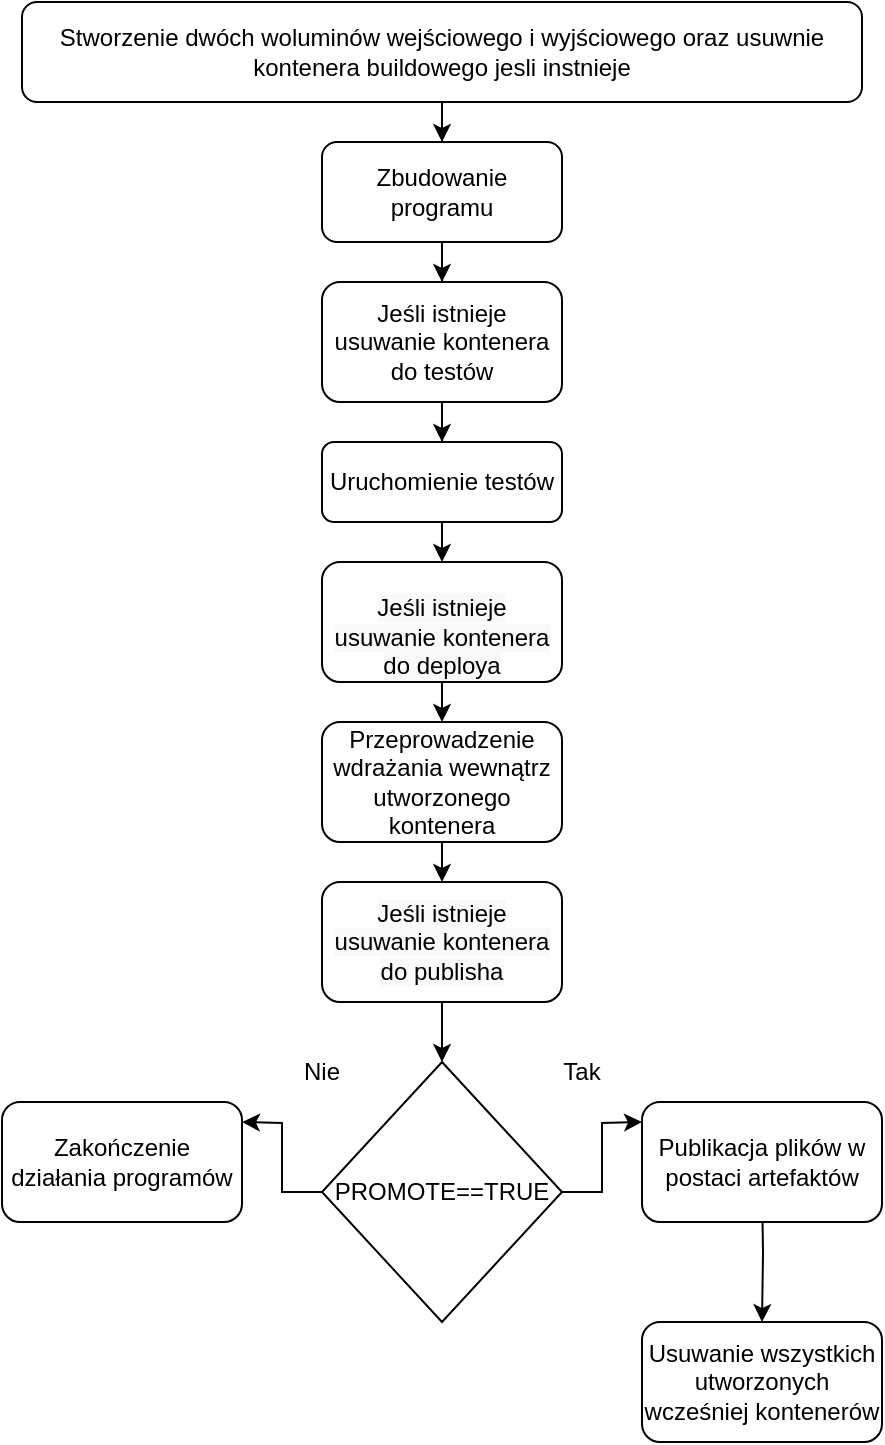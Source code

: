 <mxfile version="18.0.5" type="device"><diagram id="5dtN2lmql0e5MeEoEPmb" name="Page-1"><mxGraphModel dx="1483" dy="1868" grid="1" gridSize="10" guides="1" tooltips="1" connect="1" arrows="1" fold="1" page="1" pageScale="1" pageWidth="827" pageHeight="1169" math="0" shadow="0"><root><mxCell id="0"/><mxCell id="1" parent="0"/><mxCell id="K2R3EDXMdGrGYOBKOW0H-5" style="edgeStyle=orthogonalEdgeStyle;rounded=0;orthogonalLoop=1;jettySize=auto;html=1;exitX=0.5;exitY=1;exitDx=0;exitDy=0;" edge="1" parent="1" source="K2R3EDXMdGrGYOBKOW0H-2" target="K2R3EDXMdGrGYOBKOW0H-4"><mxGeometry relative="1" as="geometry"/></mxCell><mxCell id="K2R3EDXMdGrGYOBKOW0H-2" value="Stworzenie dwóch woluminów wejściowego i wyjściowego oraz usuwnie kontenera buildowego jesli instnieje" style="rounded=1;whiteSpace=wrap;html=1;" vertex="1" parent="1"><mxGeometry x="150" y="-240" width="420" height="50" as="geometry"/></mxCell><mxCell id="K2R3EDXMdGrGYOBKOW0H-7" style="edgeStyle=orthogonalEdgeStyle;rounded=0;orthogonalLoop=1;jettySize=auto;html=1;exitX=0.5;exitY=1;exitDx=0;exitDy=0;" edge="1" parent="1" source="K2R3EDXMdGrGYOBKOW0H-4" target="K2R3EDXMdGrGYOBKOW0H-6"><mxGeometry relative="1" as="geometry"/></mxCell><mxCell id="K2R3EDXMdGrGYOBKOW0H-4" value="Zbudowanie programu" style="rounded=1;whiteSpace=wrap;html=1;" vertex="1" parent="1"><mxGeometry x="300" y="-170" width="120" height="50" as="geometry"/></mxCell><mxCell id="K2R3EDXMdGrGYOBKOW0H-11" value="" style="edgeStyle=orthogonalEdgeStyle;rounded=0;orthogonalLoop=1;jettySize=auto;html=1;" edge="1" parent="1" source="K2R3EDXMdGrGYOBKOW0H-6" target="K2R3EDXMdGrGYOBKOW0H-10"><mxGeometry relative="1" as="geometry"/></mxCell><mxCell id="K2R3EDXMdGrGYOBKOW0H-6" value="Jeśli istnieje usuwanie kontenera do testów" style="rounded=1;whiteSpace=wrap;html=1;" vertex="1" parent="1"><mxGeometry x="300" y="-100" width="120" height="60" as="geometry"/></mxCell><mxCell id="K2R3EDXMdGrGYOBKOW0H-14" style="edgeStyle=orthogonalEdgeStyle;rounded=0;orthogonalLoop=1;jettySize=auto;html=1;exitX=0.5;exitY=1;exitDx=0;exitDy=0;entryX=0.5;entryY=0;entryDx=0;entryDy=0;" edge="1" parent="1" source="K2R3EDXMdGrGYOBKOW0H-10" target="K2R3EDXMdGrGYOBKOW0H-13"><mxGeometry relative="1" as="geometry"/></mxCell><mxCell id="K2R3EDXMdGrGYOBKOW0H-10" value="Uruchomienie testów" style="rounded=1;whiteSpace=wrap;html=1;" vertex="1" parent="1"><mxGeometry x="300" y="-20" width="120" height="40" as="geometry"/></mxCell><mxCell id="K2R3EDXMdGrGYOBKOW0H-18" style="edgeStyle=orthogonalEdgeStyle;rounded=0;orthogonalLoop=1;jettySize=auto;html=1;exitX=0.5;exitY=1;exitDx=0;exitDy=0;entryX=0.5;entryY=0;entryDx=0;entryDy=0;" edge="1" parent="1" source="K2R3EDXMdGrGYOBKOW0H-13" target="K2R3EDXMdGrGYOBKOW0H-15"><mxGeometry relative="1" as="geometry"/></mxCell><mxCell id="K2R3EDXMdGrGYOBKOW0H-13" value="&lt;br&gt;&lt;span style=&quot;color: rgb(0, 0, 0); font-family: Helvetica; font-size: 12px; font-style: normal; font-variant-ligatures: normal; font-variant-caps: normal; font-weight: 400; letter-spacing: normal; orphans: 2; text-align: center; text-indent: 0px; text-transform: none; widows: 2; word-spacing: 0px; -webkit-text-stroke-width: 0px; background-color: rgb(248, 249, 250); text-decoration-thickness: initial; text-decoration-style: initial; text-decoration-color: initial; float: none; display: inline !important;&quot;&gt;Jeśli istnieje usuwanie kontenera do deploya&lt;/span&gt;" style="rounded=1;whiteSpace=wrap;html=1;" vertex="1" parent="1"><mxGeometry x="300" y="40" width="120" height="60" as="geometry"/></mxCell><mxCell id="K2R3EDXMdGrGYOBKOW0H-15" value="Przeprowadzenie wdrażania wewnątrz utworzonego kontenera" style="rounded=1;whiteSpace=wrap;html=1;" vertex="1" parent="1"><mxGeometry x="300" y="120" width="120" height="60" as="geometry"/></mxCell><mxCell id="K2R3EDXMdGrGYOBKOW0H-22" value="" style="edgeStyle=orthogonalEdgeStyle;rounded=0;orthogonalLoop=1;jettySize=auto;html=1;" edge="1" parent="1" source="K2R3EDXMdGrGYOBKOW0H-19"><mxGeometry relative="1" as="geometry"><mxPoint x="460" y="320" as="targetPoint"/></mxGeometry></mxCell><mxCell id="K2R3EDXMdGrGYOBKOW0H-25" value="" style="edgeStyle=orthogonalEdgeStyle;rounded=0;orthogonalLoop=1;jettySize=auto;html=1;" edge="1" parent="1" source="K2R3EDXMdGrGYOBKOW0H-19"><mxGeometry relative="1" as="geometry"><mxPoint x="260" y="320" as="targetPoint"/></mxGeometry></mxCell><mxCell id="K2R3EDXMdGrGYOBKOW0H-19" value="PROMOTE==TRUE" style="rhombus;whiteSpace=wrap;html=1;" vertex="1" parent="1"><mxGeometry x="300" y="290" width="120" height="130" as="geometry"/></mxCell><mxCell id="K2R3EDXMdGrGYOBKOW0H-32" value="" style="edgeStyle=orthogonalEdgeStyle;rounded=0;orthogonalLoop=1;jettySize=auto;html=1;" edge="1" parent="1" target="K2R3EDXMdGrGYOBKOW0H-31"><mxGeometry relative="1" as="geometry"><mxPoint x="520" y="350" as="sourcePoint"/></mxGeometry></mxCell><mxCell id="K2R3EDXMdGrGYOBKOW0H-23" value="Tak" style="text;html=1;strokeColor=none;fillColor=none;align=center;verticalAlign=middle;whiteSpace=wrap;rounded=0;" vertex="1" parent="1"><mxGeometry x="400" y="280" width="60" height="30" as="geometry"/></mxCell><mxCell id="K2R3EDXMdGrGYOBKOW0H-26" value="Nie" style="text;html=1;strokeColor=none;fillColor=none;align=center;verticalAlign=middle;whiteSpace=wrap;rounded=0;" vertex="1" parent="1"><mxGeometry x="270" y="280" width="60" height="30" as="geometry"/></mxCell><mxCell id="K2R3EDXMdGrGYOBKOW0H-30" style="edgeStyle=orthogonalEdgeStyle;rounded=0;orthogonalLoop=1;jettySize=auto;html=1;exitX=0.5;exitY=1;exitDx=0;exitDy=0;entryX=0.5;entryY=0;entryDx=0;entryDy=0;" edge="1" parent="1" source="K2R3EDXMdGrGYOBKOW0H-27" target="K2R3EDXMdGrGYOBKOW0H-19"><mxGeometry relative="1" as="geometry"/></mxCell><mxCell id="K2R3EDXMdGrGYOBKOW0H-27" value="&lt;span style=&quot;color: rgb(0, 0, 0); font-family: Helvetica; font-size: 12px; font-style: normal; font-variant-ligatures: normal; font-variant-caps: normal; font-weight: 400; letter-spacing: normal; orphans: 2; text-align: center; text-indent: 0px; text-transform: none; widows: 2; word-spacing: 0px; -webkit-text-stroke-width: 0px; text-decoration-thickness: initial; text-decoration-style: initial; text-decoration-color: initial; background-color: rgb(248, 249, 250); float: none; display: inline !important;&quot;&gt;Jeśli istnieje usuwanie kontenera do publisha&lt;/span&gt;" style="rounded=1;whiteSpace=wrap;html=1;" vertex="1" parent="1"><mxGeometry x="300" y="200" width="120" height="60" as="geometry"/></mxCell><mxCell id="K2R3EDXMdGrGYOBKOW0H-28" value="" style="endArrow=classic;html=1;rounded=0;exitX=0.5;exitY=1;exitDx=0;exitDy=0;" edge="1" parent="1" source="K2R3EDXMdGrGYOBKOW0H-15" target="K2R3EDXMdGrGYOBKOW0H-27"><mxGeometry width="50" height="50" relative="1" as="geometry"><mxPoint x="360" y="190" as="sourcePoint"/><mxPoint x="410" y="80" as="targetPoint"/></mxGeometry></mxCell><mxCell id="K2R3EDXMdGrGYOBKOW0H-31" value="Usuwanie wszystkich utworzonych wcześniej kontenerów" style="rounded=1;whiteSpace=wrap;html=1;" vertex="1" parent="1"><mxGeometry x="460" y="420" width="120" height="60" as="geometry"/></mxCell><mxCell id="K2R3EDXMdGrGYOBKOW0H-33" value="&lt;span style=&quot;&quot;&gt;Publikacja plików w postaci artefaktów&lt;/span&gt;" style="rounded=1;whiteSpace=wrap;html=1;" vertex="1" parent="1"><mxGeometry x="460" y="310" width="120" height="60" as="geometry"/></mxCell><mxCell id="K2R3EDXMdGrGYOBKOW0H-34" value="&lt;span style=&quot;&quot;&gt;Zakończenie działania programów&lt;/span&gt;" style="rounded=1;whiteSpace=wrap;html=1;" vertex="1" parent="1"><mxGeometry x="140" y="310" width="120" height="60" as="geometry"/></mxCell></root></mxGraphModel></diagram></mxfile>